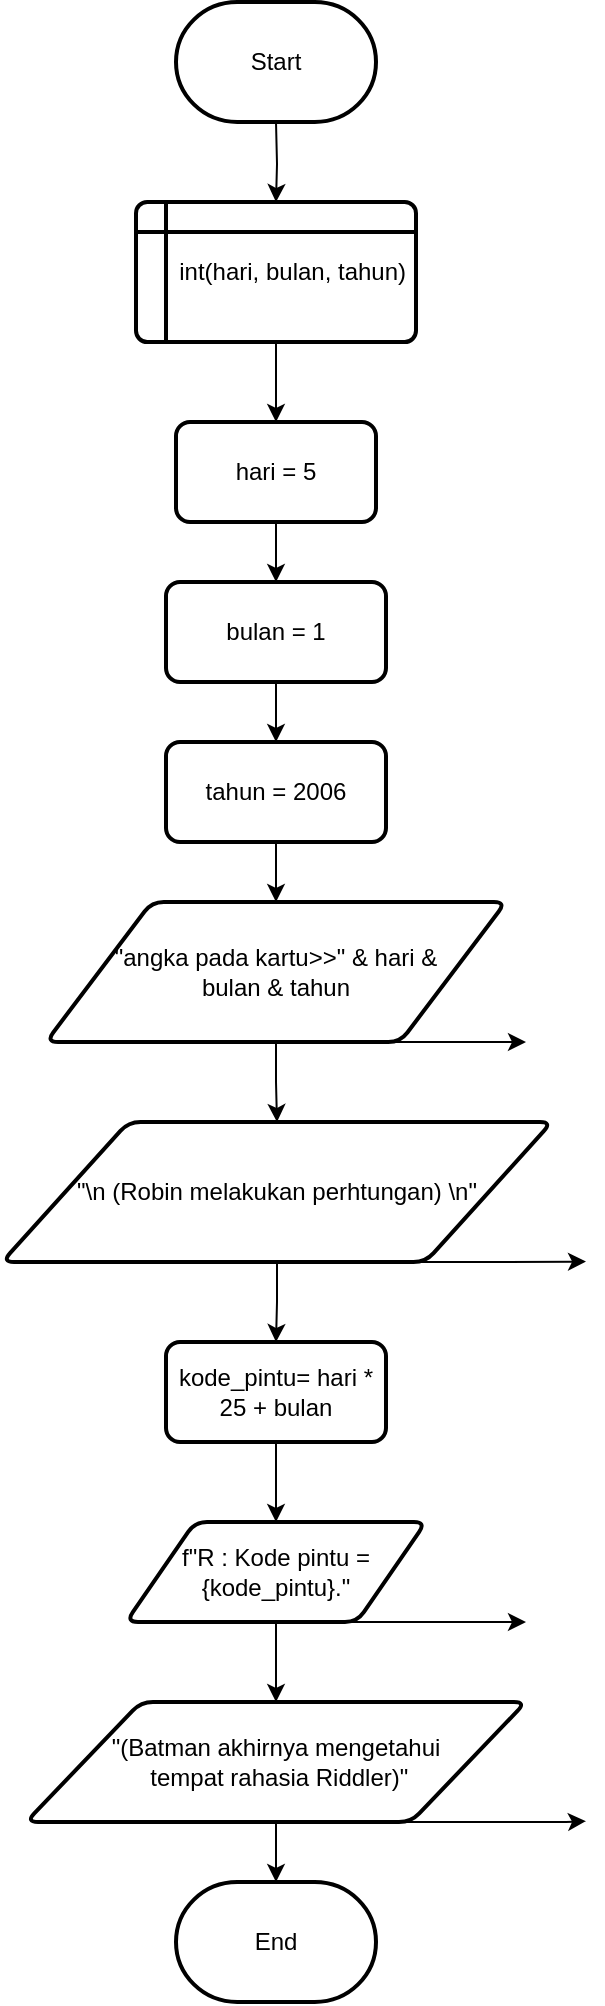 <mxfile version="28.1.2" pages="2">
  <diagram name="Page-1" id="DATJGDOHAzPe-4ygUwBv">
    <mxGraphModel dx="1042" dy="660" grid="1" gridSize="10" guides="1" tooltips="1" connect="1" arrows="1" fold="1" page="1" pageScale="1" pageWidth="850" pageHeight="1100" math="0" shadow="0">
      <root>
        <mxCell id="0" />
        <mxCell id="1" parent="0" />
        <mxCell id="wfDI8Txg5gfKHI1ZbuGP-15" value="" style="edgeStyle=orthogonalEdgeStyle;rounded=0;orthogonalLoop=1;jettySize=auto;html=1;" parent="1" target="wfDI8Txg5gfKHI1ZbuGP-14" edge="1">
          <mxGeometry relative="1" as="geometry">
            <mxPoint x="425" y="70" as="sourcePoint" />
          </mxGeometry>
        </mxCell>
        <mxCell id="wfDI8Txg5gfKHI1ZbuGP-6" value="" style="edgeStyle=orthogonalEdgeStyle;rounded=0;orthogonalLoop=1;jettySize=auto;html=1;" parent="1" source="wfDI8Txg5gfKHI1ZbuGP-4" target="wfDI8Txg5gfKHI1ZbuGP-5" edge="1">
          <mxGeometry relative="1" as="geometry" />
        </mxCell>
        <mxCell id="wfDI8Txg5gfKHI1ZbuGP-4" value="hari = 5" style="rounded=1;whiteSpace=wrap;html=1;absoluteArcSize=1;arcSize=14;strokeWidth=2;" parent="1" vertex="1">
          <mxGeometry x="375" y="220" width="100" height="50" as="geometry" />
        </mxCell>
        <mxCell id="wfDI8Txg5gfKHI1ZbuGP-8" value="" style="edgeStyle=orthogonalEdgeStyle;rounded=0;orthogonalLoop=1;jettySize=auto;html=1;" parent="1" source="wfDI8Txg5gfKHI1ZbuGP-5" target="wfDI8Txg5gfKHI1ZbuGP-7" edge="1">
          <mxGeometry relative="1" as="geometry" />
        </mxCell>
        <mxCell id="wfDI8Txg5gfKHI1ZbuGP-5" value="bulan = 1" style="whiteSpace=wrap;html=1;rounded=1;absoluteArcSize=1;arcSize=14;strokeWidth=2;" parent="1" vertex="1">
          <mxGeometry x="370" y="300" width="110" height="50" as="geometry" />
        </mxCell>
        <mxCell id="wfDI8Txg5gfKHI1ZbuGP-18" value="" style="edgeStyle=orthogonalEdgeStyle;rounded=0;orthogonalLoop=1;jettySize=auto;html=1;" parent="1" source="wfDI8Txg5gfKHI1ZbuGP-7" target="wfDI8Txg5gfKHI1ZbuGP-17" edge="1">
          <mxGeometry relative="1" as="geometry" />
        </mxCell>
        <mxCell id="wfDI8Txg5gfKHI1ZbuGP-7" value="tahun = 2006" style="whiteSpace=wrap;html=1;rounded=1;absoluteArcSize=1;arcSize=14;strokeWidth=2;" parent="1" vertex="1">
          <mxGeometry x="370" y="380" width="110" height="50" as="geometry" />
        </mxCell>
        <mxCell id="wfDI8Txg5gfKHI1ZbuGP-16" value="" style="edgeStyle=orthogonalEdgeStyle;rounded=0;orthogonalLoop=1;jettySize=auto;html=1;" parent="1" source="wfDI8Txg5gfKHI1ZbuGP-14" target="wfDI8Txg5gfKHI1ZbuGP-4" edge="1">
          <mxGeometry relative="1" as="geometry" />
        </mxCell>
        <mxCell id="wfDI8Txg5gfKHI1ZbuGP-14" value="&amp;nbsp; &amp;nbsp; &amp;nbsp;int(hari, bulan, tahun)" style="shape=internalStorage;whiteSpace=wrap;html=1;dx=15;dy=15;rounded=1;arcSize=8;strokeWidth=2;" parent="1" vertex="1">
          <mxGeometry x="355" y="110" width="140" height="70" as="geometry" />
        </mxCell>
        <mxCell id="wfDI8Txg5gfKHI1ZbuGP-19" style="edgeStyle=orthogonalEdgeStyle;rounded=0;orthogonalLoop=1;jettySize=auto;html=1;exitX=0.75;exitY=1;exitDx=0;exitDy=0;" parent="1" source="wfDI8Txg5gfKHI1ZbuGP-17" edge="1">
          <mxGeometry relative="1" as="geometry">
            <mxPoint x="550" y="530" as="targetPoint" />
            <Array as="points">
              <mxPoint x="540" y="530" />
            </Array>
          </mxGeometry>
        </mxCell>
        <mxCell id="nFxko251vchY6_zVM4sn-3" value="" style="edgeStyle=orthogonalEdgeStyle;rounded=0;orthogonalLoop=1;jettySize=auto;html=1;" parent="1" source="wfDI8Txg5gfKHI1ZbuGP-17" target="nFxko251vchY6_zVM4sn-2" edge="1">
          <mxGeometry relative="1" as="geometry" />
        </mxCell>
        <mxCell id="wfDI8Txg5gfKHI1ZbuGP-17" value="&quot;angka pada kartu&amp;gt;&amp;gt;&quot; &amp;amp; hari &amp;amp;&lt;div&gt;bulan &amp;amp; tahun&lt;/div&gt;" style="shape=parallelogram;html=1;strokeWidth=2;perimeter=parallelogramPerimeter;whiteSpace=wrap;rounded=1;arcSize=12;size=0.23;" parent="1" vertex="1">
          <mxGeometry x="310" y="460" width="230" height="70" as="geometry" />
        </mxCell>
        <mxCell id="wfDI8Txg5gfKHI1ZbuGP-24" value="" style="edgeStyle=orthogonalEdgeStyle;rounded=0;orthogonalLoop=1;jettySize=auto;html=1;" parent="1" source="wfDI8Txg5gfKHI1ZbuGP-22" target="wfDI8Txg5gfKHI1ZbuGP-23" edge="1">
          <mxGeometry relative="1" as="geometry" />
        </mxCell>
        <mxCell id="wfDI8Txg5gfKHI1ZbuGP-22" value="kode_pintu= hari * 25 + bulan" style="whiteSpace=wrap;html=1;rounded=1;absoluteArcSize=1;arcSize=14;strokeWidth=2;" parent="1" vertex="1">
          <mxGeometry x="370" y="680" width="110" height="50" as="geometry" />
        </mxCell>
        <mxCell id="wfDI8Txg5gfKHI1ZbuGP-25" style="edgeStyle=orthogonalEdgeStyle;rounded=0;orthogonalLoop=1;jettySize=auto;html=1;exitX=0.75;exitY=1;exitDx=0;exitDy=0;" parent="1" source="wfDI8Txg5gfKHI1ZbuGP-23" edge="1">
          <mxGeometry relative="1" as="geometry">
            <mxPoint x="550" y="820" as="targetPoint" />
            <Array as="points">
              <mxPoint x="470" y="820" />
              <mxPoint x="470" y="820" />
            </Array>
          </mxGeometry>
        </mxCell>
        <mxCell id="nFxko251vchY6_zVM4sn-7" value="" style="edgeStyle=orthogonalEdgeStyle;rounded=0;orthogonalLoop=1;jettySize=auto;html=1;" parent="1" source="wfDI8Txg5gfKHI1ZbuGP-23" target="nFxko251vchY6_zVM4sn-6" edge="1">
          <mxGeometry relative="1" as="geometry" />
        </mxCell>
        <mxCell id="wfDI8Txg5gfKHI1ZbuGP-23" value="f&quot;R : Kode pintu = {kode_pintu}.&quot;" style="shape=parallelogram;html=1;strokeWidth=2;perimeter=parallelogramPerimeter;whiteSpace=wrap;rounded=1;arcSize=12;size=0.23;" parent="1" vertex="1">
          <mxGeometry x="350" y="770" width="150" height="50" as="geometry" />
        </mxCell>
        <mxCell id="nFxko251vchY6_zVM4sn-4" style="edgeStyle=orthogonalEdgeStyle;rounded=0;orthogonalLoop=1;jettySize=auto;html=1;exitX=0.75;exitY=1;exitDx=0;exitDy=0;" parent="1" source="nFxko251vchY6_zVM4sn-2" edge="1">
          <mxGeometry relative="1" as="geometry">
            <mxPoint x="580" y="639.806" as="targetPoint" />
            <Array as="points">
              <mxPoint x="540" y="640" />
              <mxPoint x="540" y="640" />
            </Array>
          </mxGeometry>
        </mxCell>
        <mxCell id="nFxko251vchY6_zVM4sn-5" value="" style="edgeStyle=orthogonalEdgeStyle;rounded=0;orthogonalLoop=1;jettySize=auto;html=1;" parent="1" source="nFxko251vchY6_zVM4sn-2" target="wfDI8Txg5gfKHI1ZbuGP-22" edge="1">
          <mxGeometry relative="1" as="geometry" />
        </mxCell>
        <mxCell id="nFxko251vchY6_zVM4sn-2" value="&quot;\n (Robin melakukan perhtungan) \n&quot;" style="shape=parallelogram;html=1;strokeWidth=2;perimeter=parallelogramPerimeter;whiteSpace=wrap;rounded=1;arcSize=12;size=0.23;" parent="1" vertex="1">
          <mxGeometry x="288" y="570" width="275" height="70" as="geometry" />
        </mxCell>
        <mxCell id="nFxko251vchY6_zVM4sn-8" style="edgeStyle=orthogonalEdgeStyle;rounded=0;orthogonalLoop=1;jettySize=auto;html=1;exitX=0.75;exitY=1;exitDx=0;exitDy=0;" parent="1" source="nFxko251vchY6_zVM4sn-6" edge="1">
          <mxGeometry relative="1" as="geometry">
            <mxPoint x="580" y="919.571" as="targetPoint" />
            <Array as="points">
              <mxPoint x="570" y="920" />
            </Array>
          </mxGeometry>
        </mxCell>
        <mxCell id="nFxko251vchY6_zVM4sn-10" value="" style="edgeStyle=orthogonalEdgeStyle;rounded=0;orthogonalLoop=1;jettySize=auto;html=1;" parent="1" source="nFxko251vchY6_zVM4sn-6" edge="1">
          <mxGeometry relative="1" as="geometry">
            <mxPoint x="425" y="950" as="targetPoint" />
          </mxGeometry>
        </mxCell>
        <mxCell id="nFxko251vchY6_zVM4sn-6" value="&quot;(Batman akhirnya mengetahui&lt;div&gt;&amp;nbsp;tempat rahasia Riddler)&quot;&lt;/div&gt;" style="shape=parallelogram;html=1;strokeWidth=2;perimeter=parallelogramPerimeter;whiteSpace=wrap;rounded=1;arcSize=12;size=0.23;" parent="1" vertex="1">
          <mxGeometry x="300" y="860" width="250" height="60" as="geometry" />
        </mxCell>
        <mxCell id="HPdpXv_iXEqx7zHemJqo-1" value="Start" style="strokeWidth=2;html=1;shape=mxgraph.flowchart.terminator;whiteSpace=wrap;" parent="1" vertex="1">
          <mxGeometry x="375" y="10" width="100" height="60" as="geometry" />
        </mxCell>
        <mxCell id="NlrKW7QW65_NcQ4iR616-1" value="End" style="strokeWidth=2;html=1;shape=mxgraph.flowchart.terminator;whiteSpace=wrap;" parent="1" vertex="1">
          <mxGeometry x="375" y="950" width="100" height="60" as="geometry" />
        </mxCell>
      </root>
    </mxGraphModel>
  </diagram>
  <diagram id="-kYCzoRNTwTfUXivGK_Q" name="Page-2">
    <mxGraphModel dx="1042" dy="660" grid="1" gridSize="10" guides="1" tooltips="1" connect="1" arrows="1" fold="1" page="1" pageScale="1" pageWidth="4000" pageHeight="4000" math="0" shadow="0">
      <root>
        <mxCell id="0" />
        <mxCell id="1" parent="0" />
      </root>
    </mxGraphModel>
  </diagram>
</mxfile>
